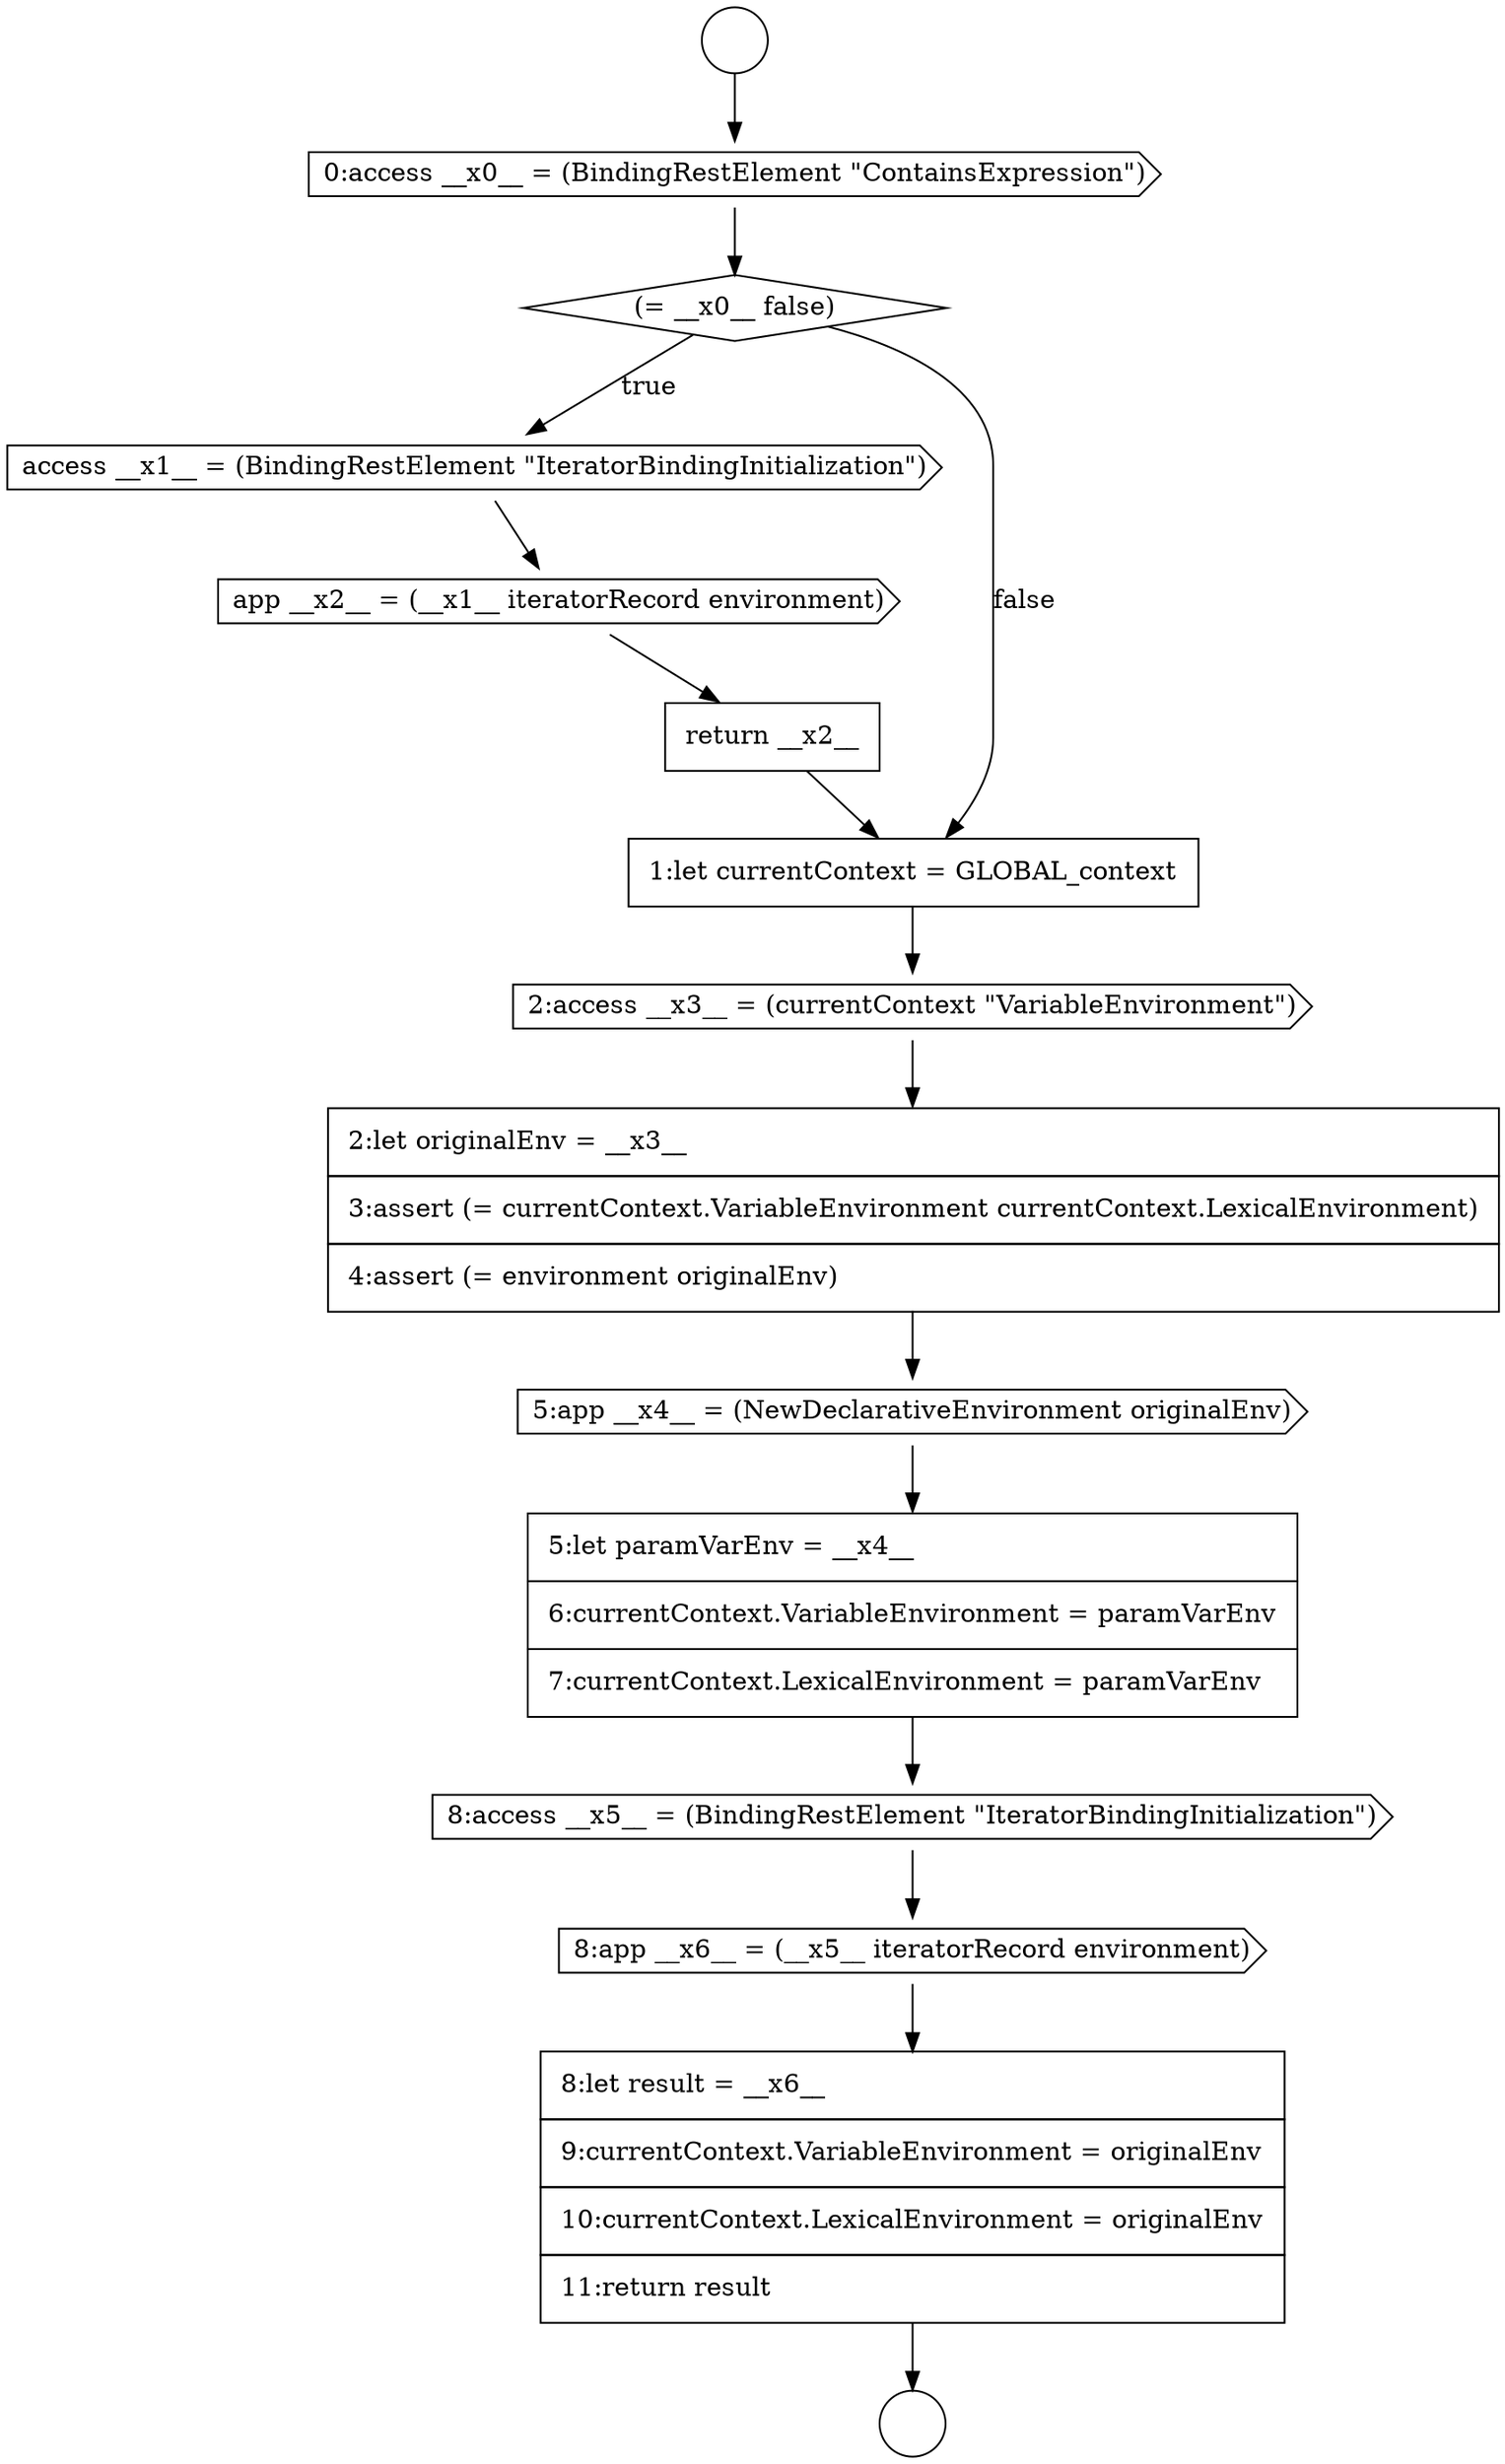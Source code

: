 digraph {
  node8415 [shape=cds, label=<<font color="black">8:access __x5__ = (BindingRestElement &quot;IteratorBindingInitialization&quot;)</font>> color="black" fillcolor="white" style=filled]
  node8417 [shape=none, margin=0, label=<<font color="black">
    <table border="0" cellborder="1" cellspacing="0" cellpadding="10">
      <tr><td align="left">8:let result = __x6__</td></tr>
      <tr><td align="left">9:currentContext.VariableEnvironment = originalEnv</td></tr>
      <tr><td align="left">10:currentContext.LexicalEnvironment = originalEnv</td></tr>
      <tr><td align="left">11:return result</td></tr>
    </table>
  </font>> color="black" fillcolor="white" style=filled]
  node8406 [shape=diamond, label=<<font color="black">(= __x0__ false)</font>> color="black" fillcolor="white" style=filled]
  node8403 [shape=circle label=" " color="black" fillcolor="white" style=filled]
  node8414 [shape=none, margin=0, label=<<font color="black">
    <table border="0" cellborder="1" cellspacing="0" cellpadding="10">
      <tr><td align="left">5:let paramVarEnv = __x4__</td></tr>
      <tr><td align="left">6:currentContext.VariableEnvironment = paramVarEnv</td></tr>
      <tr><td align="left">7:currentContext.LexicalEnvironment = paramVarEnv</td></tr>
    </table>
  </font>> color="black" fillcolor="white" style=filled]
  node8407 [shape=cds, label=<<font color="black">access __x1__ = (BindingRestElement &quot;IteratorBindingInitialization&quot;)</font>> color="black" fillcolor="white" style=filled]
  node8410 [shape=none, margin=0, label=<<font color="black">
    <table border="0" cellborder="1" cellspacing="0" cellpadding="10">
      <tr><td align="left">1:let currentContext = GLOBAL_context</td></tr>
    </table>
  </font>> color="black" fillcolor="white" style=filled]
  node8404 [shape=circle label=" " color="black" fillcolor="white" style=filled]
  node8408 [shape=cds, label=<<font color="black">app __x2__ = (__x1__ iteratorRecord environment)</font>> color="black" fillcolor="white" style=filled]
  node8413 [shape=cds, label=<<font color="black">5:app __x4__ = (NewDeclarativeEnvironment originalEnv)</font>> color="black" fillcolor="white" style=filled]
  node8409 [shape=none, margin=0, label=<<font color="black">
    <table border="0" cellborder="1" cellspacing="0" cellpadding="10">
      <tr><td align="left">return __x2__</td></tr>
    </table>
  </font>> color="black" fillcolor="white" style=filled]
  node8412 [shape=none, margin=0, label=<<font color="black">
    <table border="0" cellborder="1" cellspacing="0" cellpadding="10">
      <tr><td align="left">2:let originalEnv = __x3__</td></tr>
      <tr><td align="left">3:assert (= currentContext.VariableEnvironment currentContext.LexicalEnvironment)</td></tr>
      <tr><td align="left">4:assert (= environment originalEnv)</td></tr>
    </table>
  </font>> color="black" fillcolor="white" style=filled]
  node8405 [shape=cds, label=<<font color="black">0:access __x0__ = (BindingRestElement &quot;ContainsExpression&quot;)</font>> color="black" fillcolor="white" style=filled]
  node8416 [shape=cds, label=<<font color="black">8:app __x6__ = (__x5__ iteratorRecord environment)</font>> color="black" fillcolor="white" style=filled]
  node8411 [shape=cds, label=<<font color="black">2:access __x3__ = (currentContext &quot;VariableEnvironment&quot;)</font>> color="black" fillcolor="white" style=filled]
  node8416 -> node8417 [ color="black"]
  node8408 -> node8409 [ color="black"]
  node8411 -> node8412 [ color="black"]
  node8406 -> node8407 [label=<<font color="black">true</font>> color="black"]
  node8406 -> node8410 [label=<<font color="black">false</font>> color="black"]
  node8413 -> node8414 [ color="black"]
  node8405 -> node8406 [ color="black"]
  node8410 -> node8411 [ color="black"]
  node8407 -> node8408 [ color="black"]
  node8412 -> node8413 [ color="black"]
  node8414 -> node8415 [ color="black"]
  node8417 -> node8404 [ color="black"]
  node8403 -> node8405 [ color="black"]
  node8409 -> node8410 [ color="black"]
  node8415 -> node8416 [ color="black"]
}
